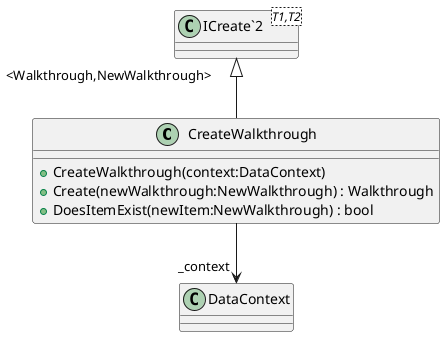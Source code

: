 @startuml
class CreateWalkthrough {
    + CreateWalkthrough(context:DataContext)
    + Create(newWalkthrough:NewWalkthrough) : Walkthrough
    + DoesItemExist(newItem:NewWalkthrough) : bool
}
class "ICreate`2"<T1,T2> {
}
"ICreate`2" "<Walkthrough,NewWalkthrough>" <|-- CreateWalkthrough
CreateWalkthrough --> "_context" DataContext
@enduml
